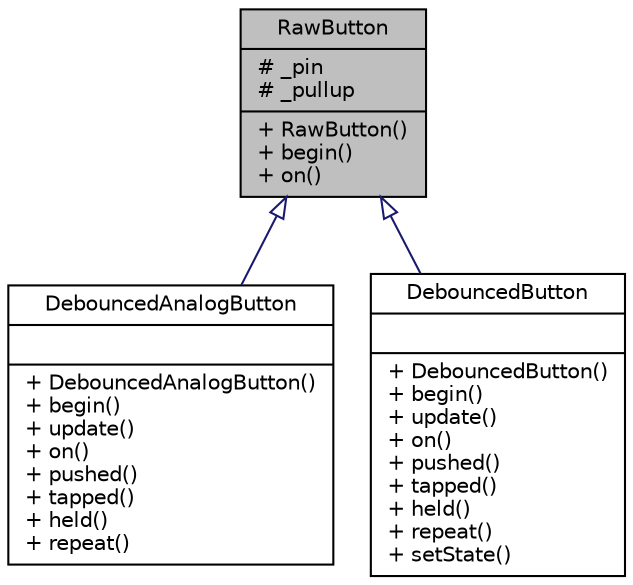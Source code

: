 digraph "RawButton"
{
  edge [fontname="Helvetica",fontsize="10",labelfontname="Helvetica",labelfontsize="10"];
  node [fontname="Helvetica",fontsize="10",shape=record];
  Node0 [label="{RawButton\n|# _pin\l# _pullup\l|+ RawButton()\l+ begin()\l+ on()\l}",height=0.2,width=0.4,color="black", fillcolor="grey75", style="filled", fontcolor="black"];
  Node0 -> Node1 [dir="back",color="midnightblue",fontsize="10",style="solid",arrowtail="onormal",fontname="Helvetica"];
  Node1 [label="{DebouncedAnalogButton\n||+ DebouncedAnalogButton()\l+ begin()\l+ update()\l+ on()\l+ pushed()\l+ tapped()\l+ held()\l+ repeat()\l}",height=0.2,width=0.4,color="black", fillcolor="white", style="filled",URL="$classDebouncedAnalogButton.html",tooltip="Timeslice-based button with debouncing using analogRead. "];
  Node0 -> Node2 [dir="back",color="midnightblue",fontsize="10",style="solid",arrowtail="onormal",fontname="Helvetica"];
  Node2 [label="{DebouncedButton\n||+ DebouncedButton()\l+ begin()\l+ update()\l+ on()\l+ pushed()\l+ tapped()\l+ held()\l+ repeat()\l+ setState()\l}",height=0.2,width=0.4,color="black", fillcolor="white", style="filled",URL="$classDebouncedButton.html",tooltip="Timeslice-based button with debouncing. "];
}
